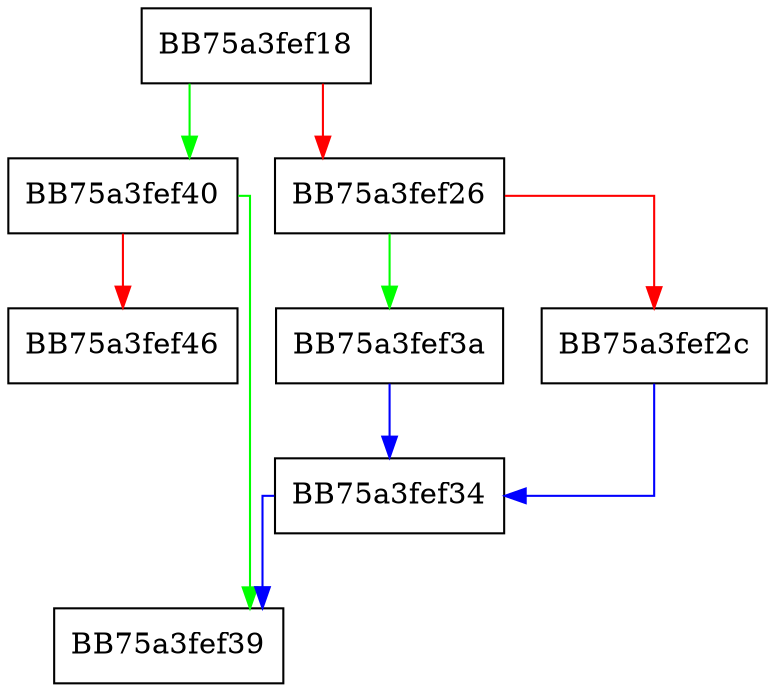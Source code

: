 digraph _Erase_bucket {
  node [shape="box"];
  graph [splines=ortho];
  BB75a3fef18 -> BB75a3fef40 [color="green"];
  BB75a3fef18 -> BB75a3fef26 [color="red"];
  BB75a3fef26 -> BB75a3fef3a [color="green"];
  BB75a3fef26 -> BB75a3fef2c [color="red"];
  BB75a3fef2c -> BB75a3fef34 [color="blue"];
  BB75a3fef34 -> BB75a3fef39 [color="blue"];
  BB75a3fef3a -> BB75a3fef34 [color="blue"];
  BB75a3fef40 -> BB75a3fef39 [color="green"];
  BB75a3fef40 -> BB75a3fef46 [color="red"];
}